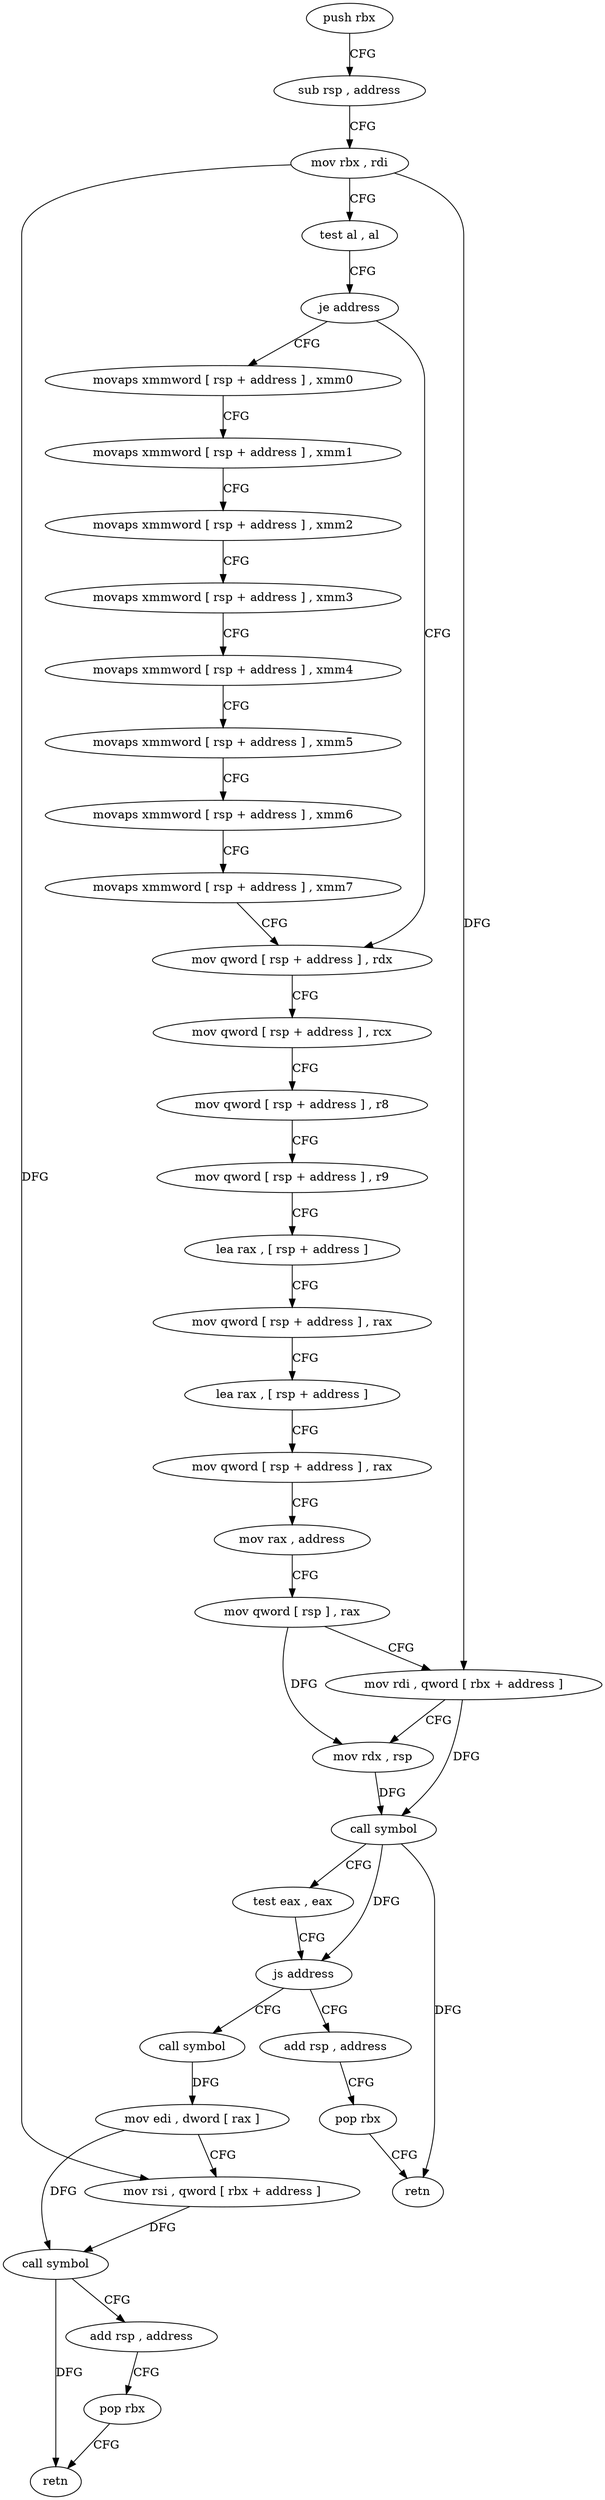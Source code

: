 digraph "func" {
"4238272" [label = "push rbx" ]
"4238273" [label = "sub rsp , address" ]
"4238280" [label = "mov rbx , rdi" ]
"4238283" [label = "test al , al" ]
"4238285" [label = "je address" ]
"4238342" [label = "mov qword [ rsp + address ] , rdx" ]
"4238287" [label = "movaps xmmword [ rsp + address ] , xmm0" ]
"4238347" [label = "mov qword [ rsp + address ] , rcx" ]
"4238352" [label = "mov qword [ rsp + address ] , r8" ]
"4238357" [label = "mov qword [ rsp + address ] , r9" ]
"4238362" [label = "lea rax , [ rsp + address ]" ]
"4238367" [label = "mov qword [ rsp + address ] , rax" ]
"4238372" [label = "lea rax , [ rsp + address ]" ]
"4238380" [label = "mov qword [ rsp + address ] , rax" ]
"4238385" [label = "mov rax , address" ]
"4238395" [label = "mov qword [ rsp ] , rax" ]
"4238399" [label = "mov rdi , qword [ rbx + address ]" ]
"4238403" [label = "mov rdx , rsp" ]
"4238406" [label = "call symbol" ]
"4238411" [label = "test eax , eax" ]
"4238413" [label = "js address" ]
"4238424" [label = "call symbol" ]
"4238415" [label = "add rsp , address" ]
"4238292" [label = "movaps xmmword [ rsp + address ] , xmm1" ]
"4238297" [label = "movaps xmmword [ rsp + address ] , xmm2" ]
"4238302" [label = "movaps xmmword [ rsp + address ] , xmm3" ]
"4238310" [label = "movaps xmmword [ rsp + address ] , xmm4" ]
"4238318" [label = "movaps xmmword [ rsp + address ] , xmm5" ]
"4238326" [label = "movaps xmmword [ rsp + address ] , xmm6" ]
"4238334" [label = "movaps xmmword [ rsp + address ] , xmm7" ]
"4238429" [label = "mov edi , dword [ rax ]" ]
"4238431" [label = "mov rsi , qword [ rbx + address ]" ]
"4238435" [label = "call symbol" ]
"4238440" [label = "add rsp , address" ]
"4238447" [label = "pop rbx" ]
"4238448" [label = "retn" ]
"4238422" [label = "pop rbx" ]
"4238423" [label = "retn" ]
"4238272" -> "4238273" [ label = "CFG" ]
"4238273" -> "4238280" [ label = "CFG" ]
"4238280" -> "4238283" [ label = "CFG" ]
"4238280" -> "4238399" [ label = "DFG" ]
"4238280" -> "4238431" [ label = "DFG" ]
"4238283" -> "4238285" [ label = "CFG" ]
"4238285" -> "4238342" [ label = "CFG" ]
"4238285" -> "4238287" [ label = "CFG" ]
"4238342" -> "4238347" [ label = "CFG" ]
"4238287" -> "4238292" [ label = "CFG" ]
"4238347" -> "4238352" [ label = "CFG" ]
"4238352" -> "4238357" [ label = "CFG" ]
"4238357" -> "4238362" [ label = "CFG" ]
"4238362" -> "4238367" [ label = "CFG" ]
"4238367" -> "4238372" [ label = "CFG" ]
"4238372" -> "4238380" [ label = "CFG" ]
"4238380" -> "4238385" [ label = "CFG" ]
"4238385" -> "4238395" [ label = "CFG" ]
"4238395" -> "4238399" [ label = "CFG" ]
"4238395" -> "4238403" [ label = "DFG" ]
"4238399" -> "4238403" [ label = "CFG" ]
"4238399" -> "4238406" [ label = "DFG" ]
"4238403" -> "4238406" [ label = "DFG" ]
"4238406" -> "4238411" [ label = "CFG" ]
"4238406" -> "4238413" [ label = "DFG" ]
"4238406" -> "4238423" [ label = "DFG" ]
"4238411" -> "4238413" [ label = "CFG" ]
"4238413" -> "4238424" [ label = "CFG" ]
"4238413" -> "4238415" [ label = "CFG" ]
"4238424" -> "4238429" [ label = "DFG" ]
"4238415" -> "4238422" [ label = "CFG" ]
"4238292" -> "4238297" [ label = "CFG" ]
"4238297" -> "4238302" [ label = "CFG" ]
"4238302" -> "4238310" [ label = "CFG" ]
"4238310" -> "4238318" [ label = "CFG" ]
"4238318" -> "4238326" [ label = "CFG" ]
"4238326" -> "4238334" [ label = "CFG" ]
"4238334" -> "4238342" [ label = "CFG" ]
"4238429" -> "4238431" [ label = "CFG" ]
"4238429" -> "4238435" [ label = "DFG" ]
"4238431" -> "4238435" [ label = "DFG" ]
"4238435" -> "4238440" [ label = "CFG" ]
"4238435" -> "4238448" [ label = "DFG" ]
"4238440" -> "4238447" [ label = "CFG" ]
"4238447" -> "4238448" [ label = "CFG" ]
"4238422" -> "4238423" [ label = "CFG" ]
}
